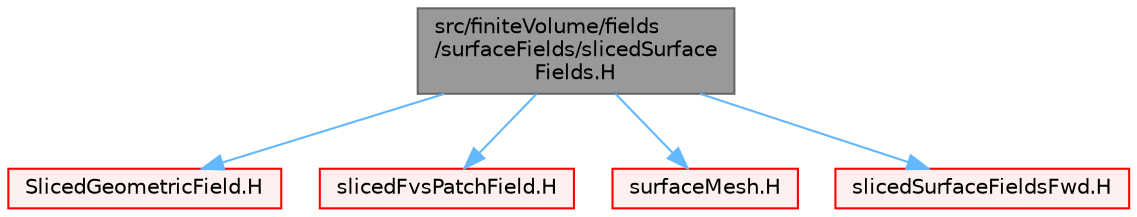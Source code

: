 digraph "src/finiteVolume/fields/surfaceFields/slicedSurfaceFields.H"
{
 // LATEX_PDF_SIZE
  bgcolor="transparent";
  edge [fontname=Helvetica,fontsize=10,labelfontname=Helvetica,labelfontsize=10];
  node [fontname=Helvetica,fontsize=10,shape=box,height=0.2,width=0.4];
  Node1 [id="Node000001",label="src/finiteVolume/fields\l/surfaceFields/slicedSurface\lFields.H",height=0.2,width=0.4,color="gray40", fillcolor="grey60", style="filled", fontcolor="black",tooltip=" "];
  Node1 -> Node2 [id="edge1_Node000001_Node000002",color="steelblue1",style="solid",tooltip=" "];
  Node2 [id="Node000002",label="SlicedGeometricField.H",height=0.2,width=0.4,color="red", fillcolor="#FFF0F0", style="filled",URL="$SlicedGeometricField_8H.html",tooltip=" "];
  Node1 -> Node252 [id="edge2_Node000001_Node000252",color="steelblue1",style="solid",tooltip=" "];
  Node252 [id="Node000252",label="slicedFvsPatchField.H",height=0.2,width=0.4,color="red", fillcolor="#FFF0F0", style="filled",URL="$slicedFvsPatchField_8H.html",tooltip=" "];
  Node1 -> Node344 [id="edge3_Node000001_Node000344",color="steelblue1",style="solid",tooltip=" "];
  Node344 [id="Node000344",label="surfaceMesh.H",height=0.2,width=0.4,color="red", fillcolor="#FFF0F0", style="filled",URL="$surfaceMesh_8H.html",tooltip=" "];
  Node1 -> Node377 [id="edge4_Node000001_Node000377",color="steelblue1",style="solid",tooltip=" "];
  Node377 [id="Node000377",label="slicedSurfaceFieldsFwd.H",height=0.2,width=0.4,color="red", fillcolor="#FFF0F0", style="filled",URL="$slicedSurfaceFieldsFwd_8H.html",tooltip=" "];
}
